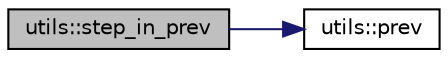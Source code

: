 digraph "utils::step_in_prev"
{
 // LATEX_PDF_SIZE
  edge [fontname="Helvetica",fontsize="10",labelfontname="Helvetica",labelfontsize="10"];
  node [fontname="Helvetica",fontsize="10",shape=record];
  rankdir="LR";
  Node1 [label="utils::step_in_prev",height=0.2,width=0.4,color="black", fillcolor="grey75", style="filled", fontcolor="black",tooltip=" "];
  Node1 -> Node2 [color="midnightblue",fontsize="10",style="solid",fontname="Helvetica"];
  Node2 [label="utils::prev",height=0.2,width=0.4,color="black", fillcolor="white", style="filled",URL="$namespaceutils.html#a77acb8377efad72632f46fab220ce6d2",tooltip=" "];
}
